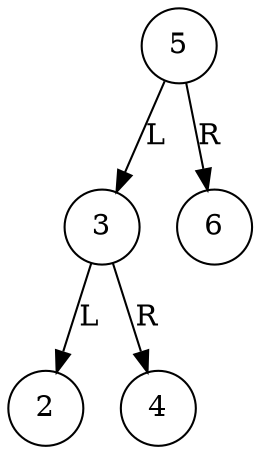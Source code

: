 digraph G{
node [shape=circle];
"1338473023440"[label="5"];
"1338473023632"[label="3"];
"1338473021616"[label="2"];
"1338473023712"[label="4"];
"1338473023552"[label="6"];
"1338473023440" -> "1338473023632" [label = "L"];
"1338473023440" -> "1338473023552" [label = "R"];
"1338473023632" -> "1338473021616" [label = "L"];
"1338473023632" -> "1338473023712" [label = "R"];
}

